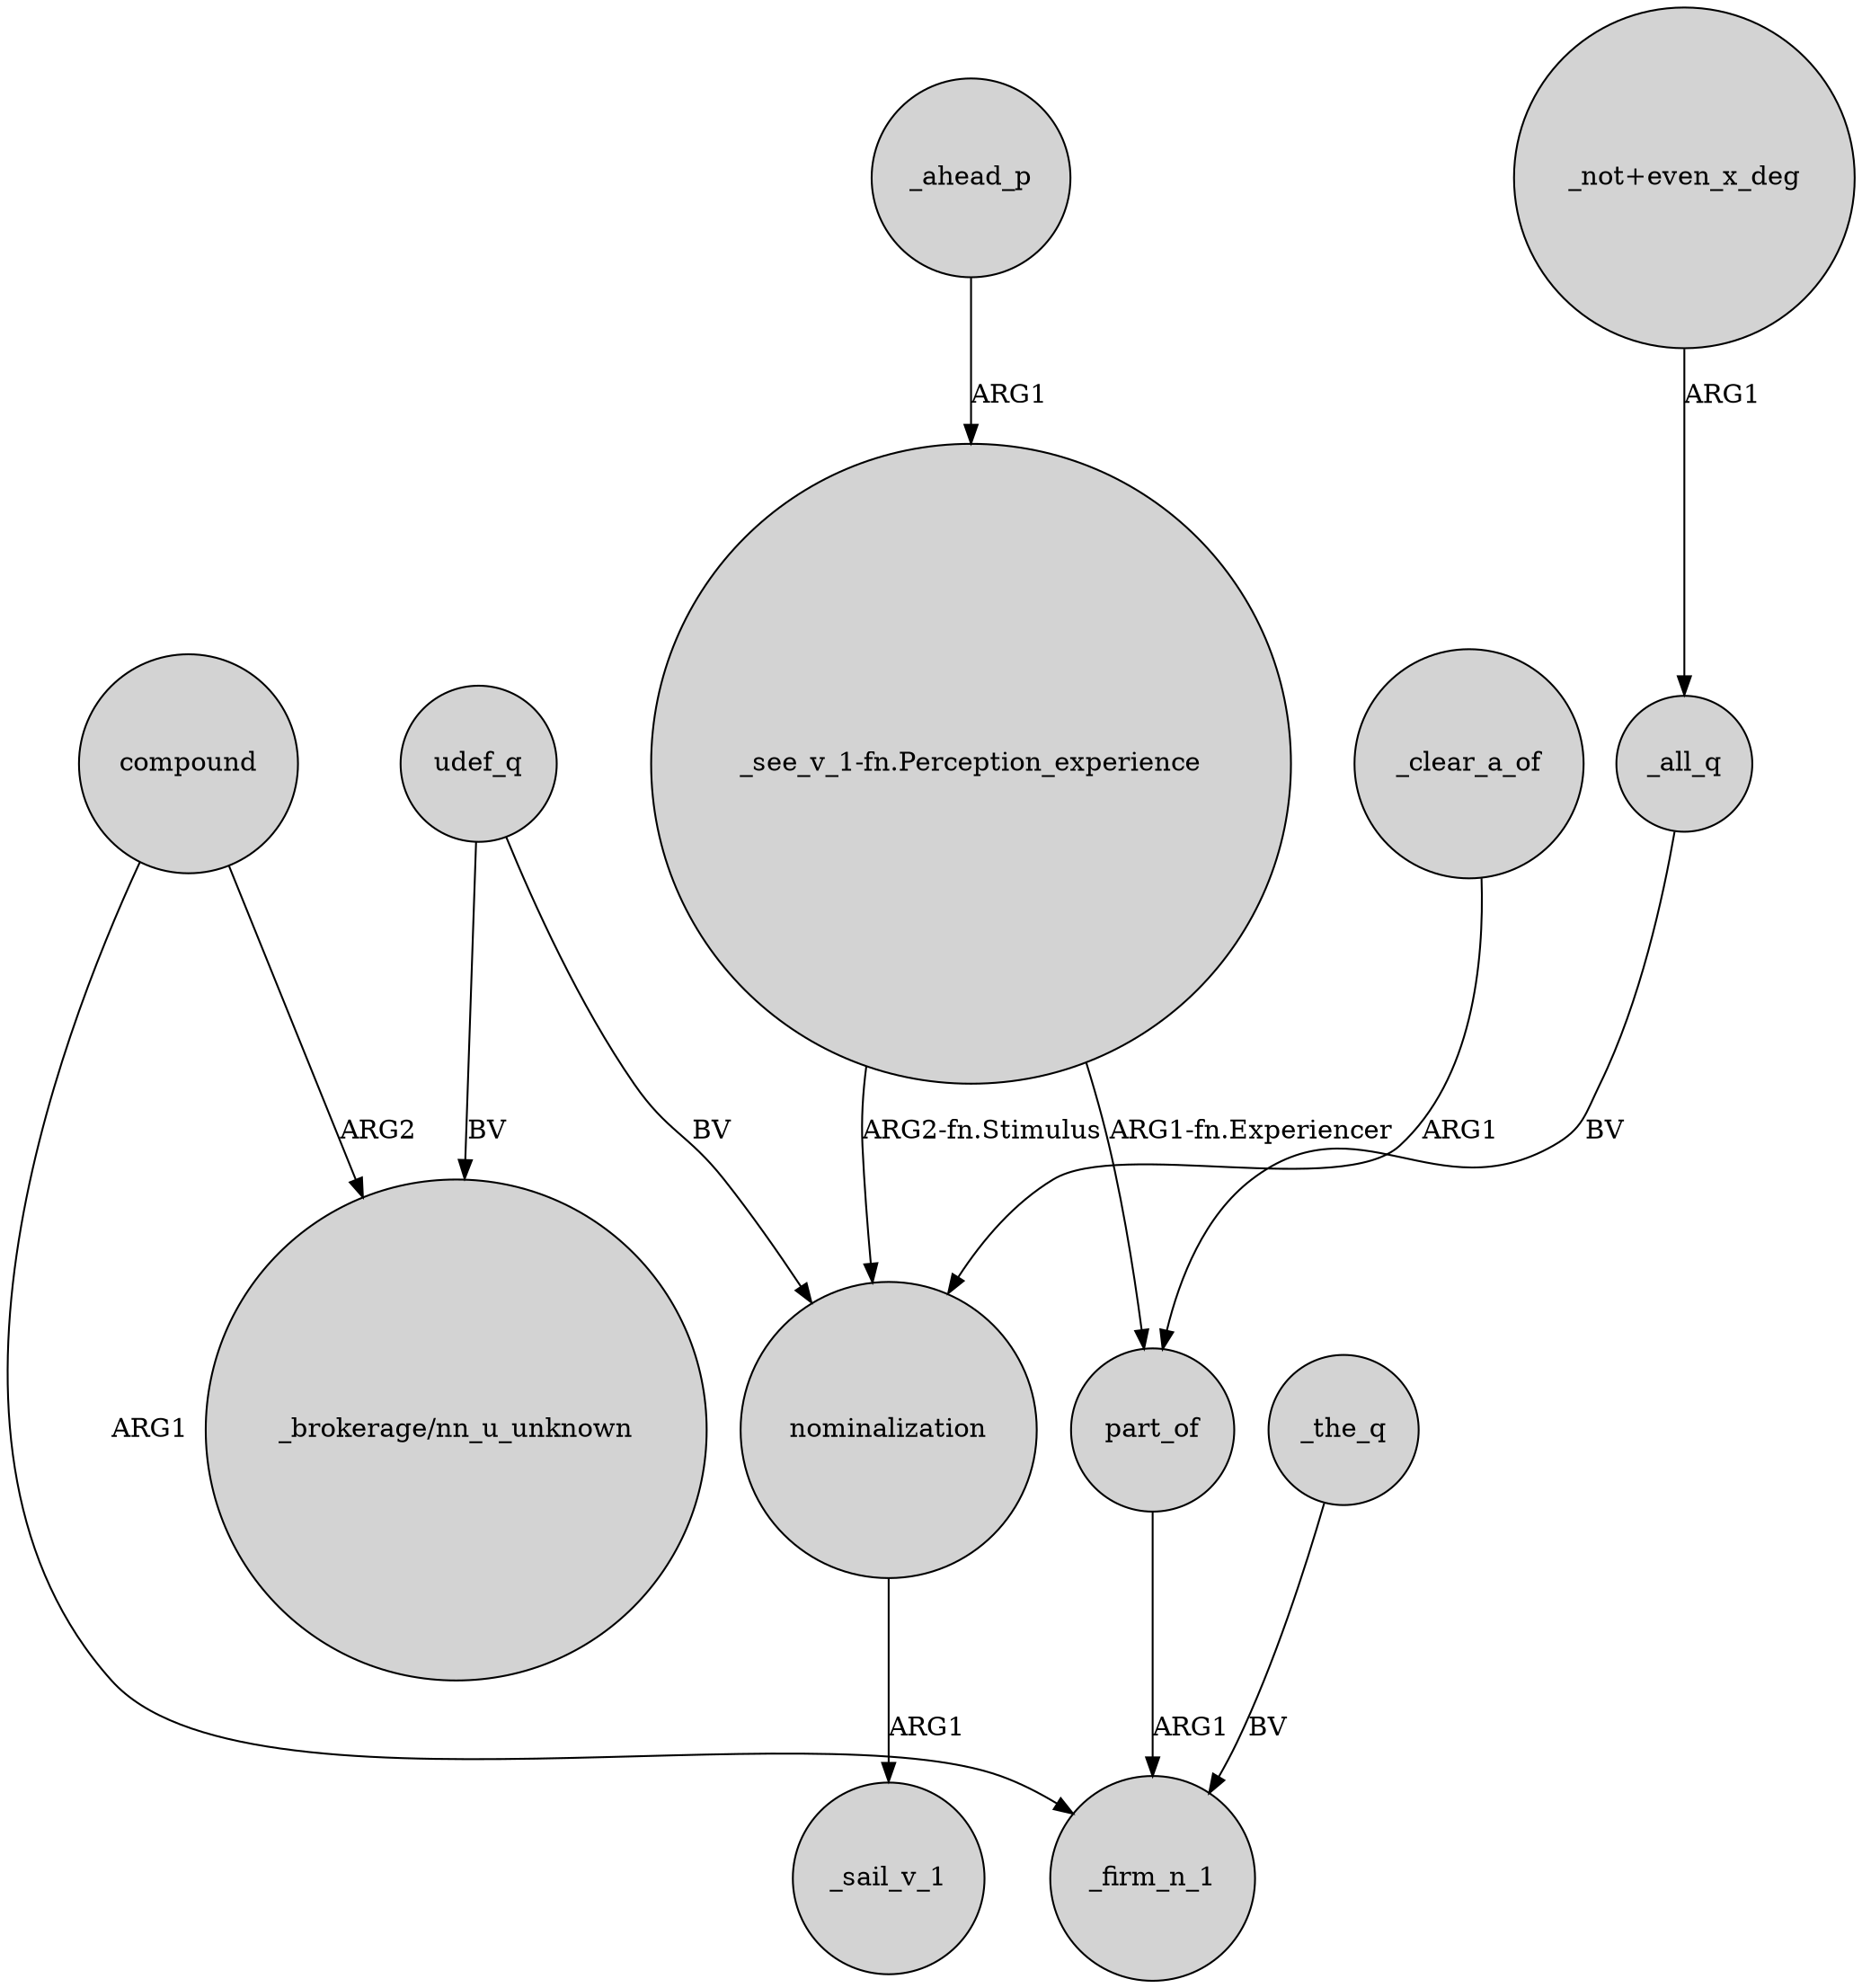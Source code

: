digraph {
	node [shape=circle style=filled]
	part_of -> _firm_n_1 [label=ARG1]
	"_see_v_1-fn.Perception_experience" -> nominalization [label="ARG2-fn.Stimulus"]
	compound -> _firm_n_1 [label=ARG1]
	nominalization -> _sail_v_1 [label=ARG1]
	_clear_a_of -> nominalization [label=ARG1]
	_all_q -> part_of [label=BV]
	compound -> "_brokerage/nn_u_unknown" [label=ARG2]
	_ahead_p -> "_see_v_1-fn.Perception_experience" [label=ARG1]
	"_see_v_1-fn.Perception_experience" -> part_of [label="ARG1-fn.Experiencer"]
	"_not+even_x_deg" -> _all_q [label=ARG1]
	udef_q -> nominalization [label=BV]
	udef_q -> "_brokerage/nn_u_unknown" [label=BV]
	_the_q -> _firm_n_1 [label=BV]
}
